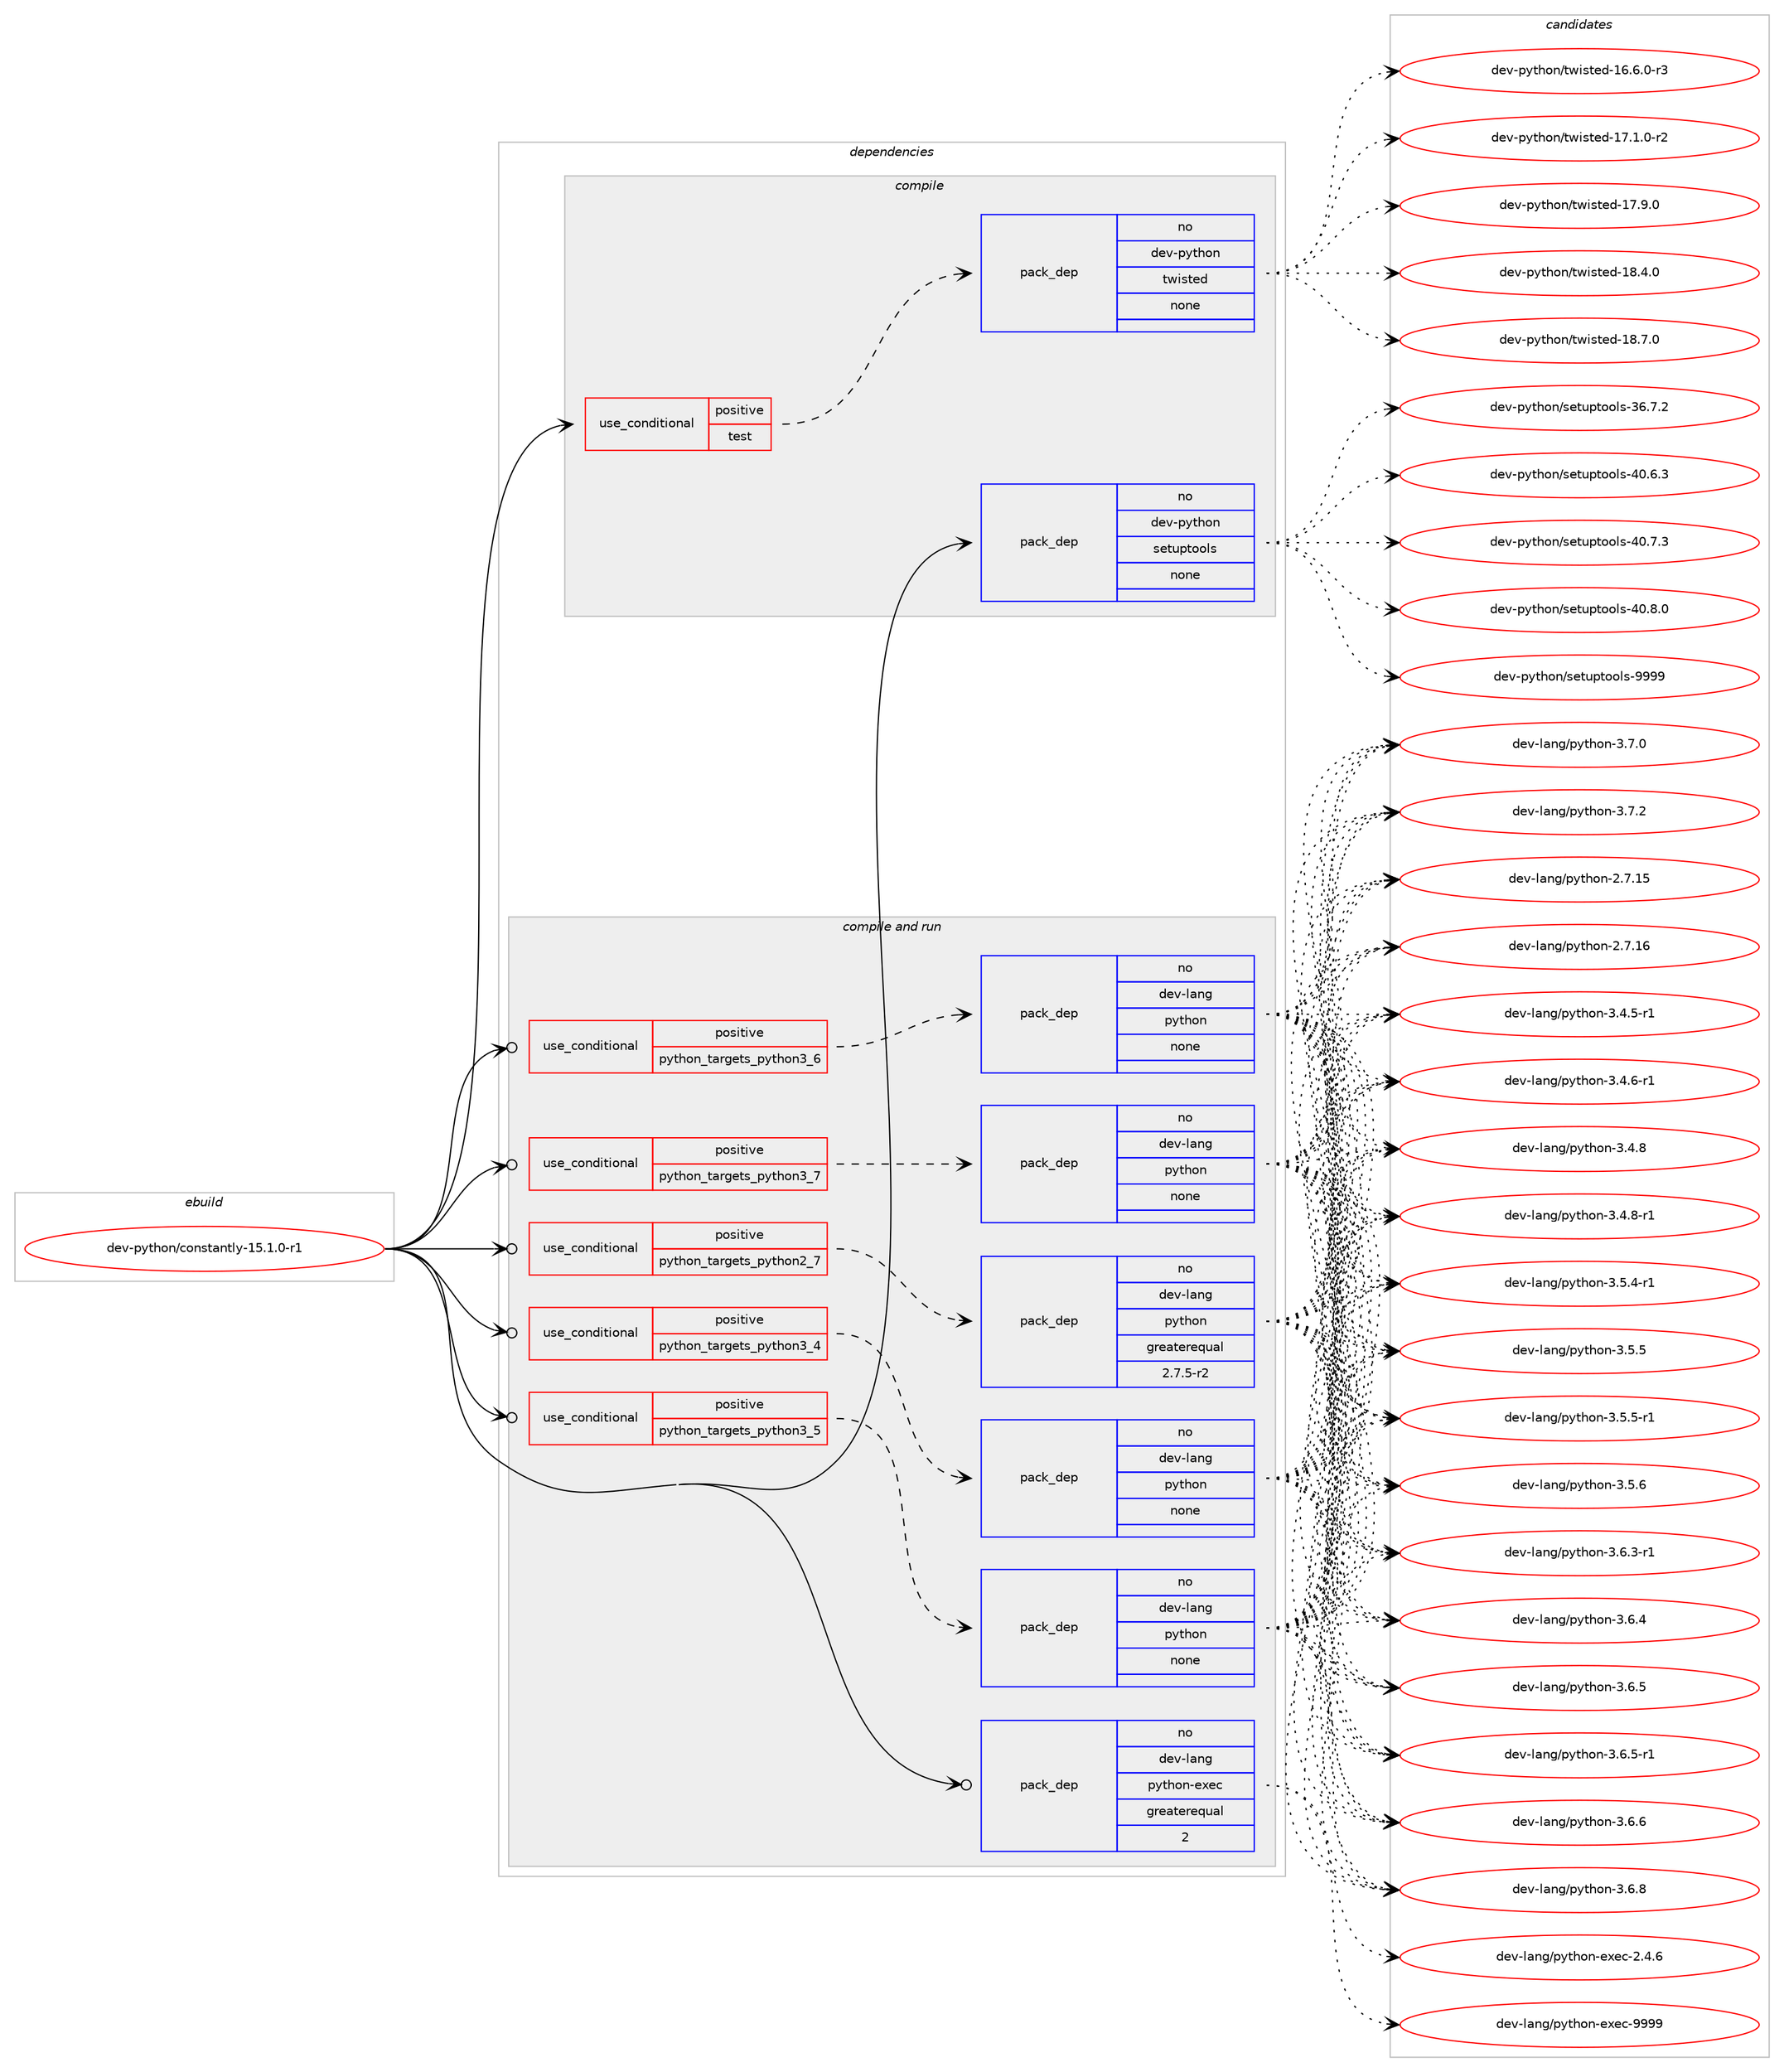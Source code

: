 digraph prolog {

# *************
# Graph options
# *************

newrank=true;
concentrate=true;
compound=true;
graph [rankdir=LR,fontname=Helvetica,fontsize=10,ranksep=1.5];#, ranksep=2.5, nodesep=0.2];
edge  [arrowhead=vee];
node  [fontname=Helvetica,fontsize=10];

# **********
# The ebuild
# **********

subgraph cluster_leftcol {
color=gray;
rank=same;
label=<<i>ebuild</i>>;
id [label="dev-python/constantly-15.1.0-r1", color=red, width=4, href="../dev-python/constantly-15.1.0-r1.svg"];
}

# ****************
# The dependencies
# ****************

subgraph cluster_midcol {
color=gray;
label=<<i>dependencies</i>>;
subgraph cluster_compile {
fillcolor="#eeeeee";
style=filled;
label=<<i>compile</i>>;
subgraph cond372667 {
dependency1404171 [label=<<TABLE BORDER="0" CELLBORDER="1" CELLSPACING="0" CELLPADDING="4"><TR><TD ROWSPAN="3" CELLPADDING="10">use_conditional</TD></TR><TR><TD>positive</TD></TR><TR><TD>test</TD></TR></TABLE>>, shape=none, color=red];
subgraph pack1008269 {
dependency1404172 [label=<<TABLE BORDER="0" CELLBORDER="1" CELLSPACING="0" CELLPADDING="4" WIDTH="220"><TR><TD ROWSPAN="6" CELLPADDING="30">pack_dep</TD></TR><TR><TD WIDTH="110">no</TD></TR><TR><TD>dev-python</TD></TR><TR><TD>twisted</TD></TR><TR><TD>none</TD></TR><TR><TD></TD></TR></TABLE>>, shape=none, color=blue];
}
dependency1404171:e -> dependency1404172:w [weight=20,style="dashed",arrowhead="vee"];
}
id:e -> dependency1404171:w [weight=20,style="solid",arrowhead="vee"];
subgraph pack1008270 {
dependency1404173 [label=<<TABLE BORDER="0" CELLBORDER="1" CELLSPACING="0" CELLPADDING="4" WIDTH="220"><TR><TD ROWSPAN="6" CELLPADDING="30">pack_dep</TD></TR><TR><TD WIDTH="110">no</TD></TR><TR><TD>dev-python</TD></TR><TR><TD>setuptools</TD></TR><TR><TD>none</TD></TR><TR><TD></TD></TR></TABLE>>, shape=none, color=blue];
}
id:e -> dependency1404173:w [weight=20,style="solid",arrowhead="vee"];
}
subgraph cluster_compileandrun {
fillcolor="#eeeeee";
style=filled;
label=<<i>compile and run</i>>;
subgraph cond372668 {
dependency1404174 [label=<<TABLE BORDER="0" CELLBORDER="1" CELLSPACING="0" CELLPADDING="4"><TR><TD ROWSPAN="3" CELLPADDING="10">use_conditional</TD></TR><TR><TD>positive</TD></TR><TR><TD>python_targets_python2_7</TD></TR></TABLE>>, shape=none, color=red];
subgraph pack1008271 {
dependency1404175 [label=<<TABLE BORDER="0" CELLBORDER="1" CELLSPACING="0" CELLPADDING="4" WIDTH="220"><TR><TD ROWSPAN="6" CELLPADDING="30">pack_dep</TD></TR><TR><TD WIDTH="110">no</TD></TR><TR><TD>dev-lang</TD></TR><TR><TD>python</TD></TR><TR><TD>greaterequal</TD></TR><TR><TD>2.7.5-r2</TD></TR></TABLE>>, shape=none, color=blue];
}
dependency1404174:e -> dependency1404175:w [weight=20,style="dashed",arrowhead="vee"];
}
id:e -> dependency1404174:w [weight=20,style="solid",arrowhead="odotvee"];
subgraph cond372669 {
dependency1404176 [label=<<TABLE BORDER="0" CELLBORDER="1" CELLSPACING="0" CELLPADDING="4"><TR><TD ROWSPAN="3" CELLPADDING="10">use_conditional</TD></TR><TR><TD>positive</TD></TR><TR><TD>python_targets_python3_4</TD></TR></TABLE>>, shape=none, color=red];
subgraph pack1008272 {
dependency1404177 [label=<<TABLE BORDER="0" CELLBORDER="1" CELLSPACING="0" CELLPADDING="4" WIDTH="220"><TR><TD ROWSPAN="6" CELLPADDING="30">pack_dep</TD></TR><TR><TD WIDTH="110">no</TD></TR><TR><TD>dev-lang</TD></TR><TR><TD>python</TD></TR><TR><TD>none</TD></TR><TR><TD></TD></TR></TABLE>>, shape=none, color=blue];
}
dependency1404176:e -> dependency1404177:w [weight=20,style="dashed",arrowhead="vee"];
}
id:e -> dependency1404176:w [weight=20,style="solid",arrowhead="odotvee"];
subgraph cond372670 {
dependency1404178 [label=<<TABLE BORDER="0" CELLBORDER="1" CELLSPACING="0" CELLPADDING="4"><TR><TD ROWSPAN="3" CELLPADDING="10">use_conditional</TD></TR><TR><TD>positive</TD></TR><TR><TD>python_targets_python3_5</TD></TR></TABLE>>, shape=none, color=red];
subgraph pack1008273 {
dependency1404179 [label=<<TABLE BORDER="0" CELLBORDER="1" CELLSPACING="0" CELLPADDING="4" WIDTH="220"><TR><TD ROWSPAN="6" CELLPADDING="30">pack_dep</TD></TR><TR><TD WIDTH="110">no</TD></TR><TR><TD>dev-lang</TD></TR><TR><TD>python</TD></TR><TR><TD>none</TD></TR><TR><TD></TD></TR></TABLE>>, shape=none, color=blue];
}
dependency1404178:e -> dependency1404179:w [weight=20,style="dashed",arrowhead="vee"];
}
id:e -> dependency1404178:w [weight=20,style="solid",arrowhead="odotvee"];
subgraph cond372671 {
dependency1404180 [label=<<TABLE BORDER="0" CELLBORDER="1" CELLSPACING="0" CELLPADDING="4"><TR><TD ROWSPAN="3" CELLPADDING="10">use_conditional</TD></TR><TR><TD>positive</TD></TR><TR><TD>python_targets_python3_6</TD></TR></TABLE>>, shape=none, color=red];
subgraph pack1008274 {
dependency1404181 [label=<<TABLE BORDER="0" CELLBORDER="1" CELLSPACING="0" CELLPADDING="4" WIDTH="220"><TR><TD ROWSPAN="6" CELLPADDING="30">pack_dep</TD></TR><TR><TD WIDTH="110">no</TD></TR><TR><TD>dev-lang</TD></TR><TR><TD>python</TD></TR><TR><TD>none</TD></TR><TR><TD></TD></TR></TABLE>>, shape=none, color=blue];
}
dependency1404180:e -> dependency1404181:w [weight=20,style="dashed",arrowhead="vee"];
}
id:e -> dependency1404180:w [weight=20,style="solid",arrowhead="odotvee"];
subgraph cond372672 {
dependency1404182 [label=<<TABLE BORDER="0" CELLBORDER="1" CELLSPACING="0" CELLPADDING="4"><TR><TD ROWSPAN="3" CELLPADDING="10">use_conditional</TD></TR><TR><TD>positive</TD></TR><TR><TD>python_targets_python3_7</TD></TR></TABLE>>, shape=none, color=red];
subgraph pack1008275 {
dependency1404183 [label=<<TABLE BORDER="0" CELLBORDER="1" CELLSPACING="0" CELLPADDING="4" WIDTH="220"><TR><TD ROWSPAN="6" CELLPADDING="30">pack_dep</TD></TR><TR><TD WIDTH="110">no</TD></TR><TR><TD>dev-lang</TD></TR><TR><TD>python</TD></TR><TR><TD>none</TD></TR><TR><TD></TD></TR></TABLE>>, shape=none, color=blue];
}
dependency1404182:e -> dependency1404183:w [weight=20,style="dashed",arrowhead="vee"];
}
id:e -> dependency1404182:w [weight=20,style="solid",arrowhead="odotvee"];
subgraph pack1008276 {
dependency1404184 [label=<<TABLE BORDER="0" CELLBORDER="1" CELLSPACING="0" CELLPADDING="4" WIDTH="220"><TR><TD ROWSPAN="6" CELLPADDING="30">pack_dep</TD></TR><TR><TD WIDTH="110">no</TD></TR><TR><TD>dev-lang</TD></TR><TR><TD>python-exec</TD></TR><TR><TD>greaterequal</TD></TR><TR><TD>2</TD></TR></TABLE>>, shape=none, color=blue];
}
id:e -> dependency1404184:w [weight=20,style="solid",arrowhead="odotvee"];
}
subgraph cluster_run {
fillcolor="#eeeeee";
style=filled;
label=<<i>run</i>>;
}
}

# **************
# The candidates
# **************

subgraph cluster_choices {
rank=same;
color=gray;
label=<<i>candidates</i>>;

subgraph choice1008269 {
color=black;
nodesep=1;
choice1001011184511212111610411111047116119105115116101100454954465446484511451 [label="dev-python/twisted-16.6.0-r3", color=red, width=4,href="../dev-python/twisted-16.6.0-r3.svg"];
choice1001011184511212111610411111047116119105115116101100454955464946484511450 [label="dev-python/twisted-17.1.0-r2", color=red, width=4,href="../dev-python/twisted-17.1.0-r2.svg"];
choice100101118451121211161041111104711611910511511610110045495546574648 [label="dev-python/twisted-17.9.0", color=red, width=4,href="../dev-python/twisted-17.9.0.svg"];
choice100101118451121211161041111104711611910511511610110045495646524648 [label="dev-python/twisted-18.4.0", color=red, width=4,href="../dev-python/twisted-18.4.0.svg"];
choice100101118451121211161041111104711611910511511610110045495646554648 [label="dev-python/twisted-18.7.0", color=red, width=4,href="../dev-python/twisted-18.7.0.svg"];
dependency1404172:e -> choice1001011184511212111610411111047116119105115116101100454954465446484511451:w [style=dotted,weight="100"];
dependency1404172:e -> choice1001011184511212111610411111047116119105115116101100454955464946484511450:w [style=dotted,weight="100"];
dependency1404172:e -> choice100101118451121211161041111104711611910511511610110045495546574648:w [style=dotted,weight="100"];
dependency1404172:e -> choice100101118451121211161041111104711611910511511610110045495646524648:w [style=dotted,weight="100"];
dependency1404172:e -> choice100101118451121211161041111104711611910511511610110045495646554648:w [style=dotted,weight="100"];
}
subgraph choice1008270 {
color=black;
nodesep=1;
choice100101118451121211161041111104711510111611711211611111110811545515446554650 [label="dev-python/setuptools-36.7.2", color=red, width=4,href="../dev-python/setuptools-36.7.2.svg"];
choice100101118451121211161041111104711510111611711211611111110811545524846544651 [label="dev-python/setuptools-40.6.3", color=red, width=4,href="../dev-python/setuptools-40.6.3.svg"];
choice100101118451121211161041111104711510111611711211611111110811545524846554651 [label="dev-python/setuptools-40.7.3", color=red, width=4,href="../dev-python/setuptools-40.7.3.svg"];
choice100101118451121211161041111104711510111611711211611111110811545524846564648 [label="dev-python/setuptools-40.8.0", color=red, width=4,href="../dev-python/setuptools-40.8.0.svg"];
choice10010111845112121116104111110471151011161171121161111111081154557575757 [label="dev-python/setuptools-9999", color=red, width=4,href="../dev-python/setuptools-9999.svg"];
dependency1404173:e -> choice100101118451121211161041111104711510111611711211611111110811545515446554650:w [style=dotted,weight="100"];
dependency1404173:e -> choice100101118451121211161041111104711510111611711211611111110811545524846544651:w [style=dotted,weight="100"];
dependency1404173:e -> choice100101118451121211161041111104711510111611711211611111110811545524846554651:w [style=dotted,weight="100"];
dependency1404173:e -> choice100101118451121211161041111104711510111611711211611111110811545524846564648:w [style=dotted,weight="100"];
dependency1404173:e -> choice10010111845112121116104111110471151011161171121161111111081154557575757:w [style=dotted,weight="100"];
}
subgraph choice1008271 {
color=black;
nodesep=1;
choice10010111845108971101034711212111610411111045504655464953 [label="dev-lang/python-2.7.15", color=red, width=4,href="../dev-lang/python-2.7.15.svg"];
choice10010111845108971101034711212111610411111045504655464954 [label="dev-lang/python-2.7.16", color=red, width=4,href="../dev-lang/python-2.7.16.svg"];
choice1001011184510897110103471121211161041111104551465246534511449 [label="dev-lang/python-3.4.5-r1", color=red, width=4,href="../dev-lang/python-3.4.5-r1.svg"];
choice1001011184510897110103471121211161041111104551465246544511449 [label="dev-lang/python-3.4.6-r1", color=red, width=4,href="../dev-lang/python-3.4.6-r1.svg"];
choice100101118451089711010347112121116104111110455146524656 [label="dev-lang/python-3.4.8", color=red, width=4,href="../dev-lang/python-3.4.8.svg"];
choice1001011184510897110103471121211161041111104551465246564511449 [label="dev-lang/python-3.4.8-r1", color=red, width=4,href="../dev-lang/python-3.4.8-r1.svg"];
choice1001011184510897110103471121211161041111104551465346524511449 [label="dev-lang/python-3.5.4-r1", color=red, width=4,href="../dev-lang/python-3.5.4-r1.svg"];
choice100101118451089711010347112121116104111110455146534653 [label="dev-lang/python-3.5.5", color=red, width=4,href="../dev-lang/python-3.5.5.svg"];
choice1001011184510897110103471121211161041111104551465346534511449 [label="dev-lang/python-3.5.5-r1", color=red, width=4,href="../dev-lang/python-3.5.5-r1.svg"];
choice100101118451089711010347112121116104111110455146534654 [label="dev-lang/python-3.5.6", color=red, width=4,href="../dev-lang/python-3.5.6.svg"];
choice1001011184510897110103471121211161041111104551465446514511449 [label="dev-lang/python-3.6.3-r1", color=red, width=4,href="../dev-lang/python-3.6.3-r1.svg"];
choice100101118451089711010347112121116104111110455146544652 [label="dev-lang/python-3.6.4", color=red, width=4,href="../dev-lang/python-3.6.4.svg"];
choice100101118451089711010347112121116104111110455146544653 [label="dev-lang/python-3.6.5", color=red, width=4,href="../dev-lang/python-3.6.5.svg"];
choice1001011184510897110103471121211161041111104551465446534511449 [label="dev-lang/python-3.6.5-r1", color=red, width=4,href="../dev-lang/python-3.6.5-r1.svg"];
choice100101118451089711010347112121116104111110455146544654 [label="dev-lang/python-3.6.6", color=red, width=4,href="../dev-lang/python-3.6.6.svg"];
choice100101118451089711010347112121116104111110455146544656 [label="dev-lang/python-3.6.8", color=red, width=4,href="../dev-lang/python-3.6.8.svg"];
choice100101118451089711010347112121116104111110455146554648 [label="dev-lang/python-3.7.0", color=red, width=4,href="../dev-lang/python-3.7.0.svg"];
choice100101118451089711010347112121116104111110455146554650 [label="dev-lang/python-3.7.2", color=red, width=4,href="../dev-lang/python-3.7.2.svg"];
dependency1404175:e -> choice10010111845108971101034711212111610411111045504655464953:w [style=dotted,weight="100"];
dependency1404175:e -> choice10010111845108971101034711212111610411111045504655464954:w [style=dotted,weight="100"];
dependency1404175:e -> choice1001011184510897110103471121211161041111104551465246534511449:w [style=dotted,weight="100"];
dependency1404175:e -> choice1001011184510897110103471121211161041111104551465246544511449:w [style=dotted,weight="100"];
dependency1404175:e -> choice100101118451089711010347112121116104111110455146524656:w [style=dotted,weight="100"];
dependency1404175:e -> choice1001011184510897110103471121211161041111104551465246564511449:w [style=dotted,weight="100"];
dependency1404175:e -> choice1001011184510897110103471121211161041111104551465346524511449:w [style=dotted,weight="100"];
dependency1404175:e -> choice100101118451089711010347112121116104111110455146534653:w [style=dotted,weight="100"];
dependency1404175:e -> choice1001011184510897110103471121211161041111104551465346534511449:w [style=dotted,weight="100"];
dependency1404175:e -> choice100101118451089711010347112121116104111110455146534654:w [style=dotted,weight="100"];
dependency1404175:e -> choice1001011184510897110103471121211161041111104551465446514511449:w [style=dotted,weight="100"];
dependency1404175:e -> choice100101118451089711010347112121116104111110455146544652:w [style=dotted,weight="100"];
dependency1404175:e -> choice100101118451089711010347112121116104111110455146544653:w [style=dotted,weight="100"];
dependency1404175:e -> choice1001011184510897110103471121211161041111104551465446534511449:w [style=dotted,weight="100"];
dependency1404175:e -> choice100101118451089711010347112121116104111110455146544654:w [style=dotted,weight="100"];
dependency1404175:e -> choice100101118451089711010347112121116104111110455146544656:w [style=dotted,weight="100"];
dependency1404175:e -> choice100101118451089711010347112121116104111110455146554648:w [style=dotted,weight="100"];
dependency1404175:e -> choice100101118451089711010347112121116104111110455146554650:w [style=dotted,weight="100"];
}
subgraph choice1008272 {
color=black;
nodesep=1;
choice10010111845108971101034711212111610411111045504655464953 [label="dev-lang/python-2.7.15", color=red, width=4,href="../dev-lang/python-2.7.15.svg"];
choice10010111845108971101034711212111610411111045504655464954 [label="dev-lang/python-2.7.16", color=red, width=4,href="../dev-lang/python-2.7.16.svg"];
choice1001011184510897110103471121211161041111104551465246534511449 [label="dev-lang/python-3.4.5-r1", color=red, width=4,href="../dev-lang/python-3.4.5-r1.svg"];
choice1001011184510897110103471121211161041111104551465246544511449 [label="dev-lang/python-3.4.6-r1", color=red, width=4,href="../dev-lang/python-3.4.6-r1.svg"];
choice100101118451089711010347112121116104111110455146524656 [label="dev-lang/python-3.4.8", color=red, width=4,href="../dev-lang/python-3.4.8.svg"];
choice1001011184510897110103471121211161041111104551465246564511449 [label="dev-lang/python-3.4.8-r1", color=red, width=4,href="../dev-lang/python-3.4.8-r1.svg"];
choice1001011184510897110103471121211161041111104551465346524511449 [label="dev-lang/python-3.5.4-r1", color=red, width=4,href="../dev-lang/python-3.5.4-r1.svg"];
choice100101118451089711010347112121116104111110455146534653 [label="dev-lang/python-3.5.5", color=red, width=4,href="../dev-lang/python-3.5.5.svg"];
choice1001011184510897110103471121211161041111104551465346534511449 [label="dev-lang/python-3.5.5-r1", color=red, width=4,href="../dev-lang/python-3.5.5-r1.svg"];
choice100101118451089711010347112121116104111110455146534654 [label="dev-lang/python-3.5.6", color=red, width=4,href="../dev-lang/python-3.5.6.svg"];
choice1001011184510897110103471121211161041111104551465446514511449 [label="dev-lang/python-3.6.3-r1", color=red, width=4,href="../dev-lang/python-3.6.3-r1.svg"];
choice100101118451089711010347112121116104111110455146544652 [label="dev-lang/python-3.6.4", color=red, width=4,href="../dev-lang/python-3.6.4.svg"];
choice100101118451089711010347112121116104111110455146544653 [label="dev-lang/python-3.6.5", color=red, width=4,href="../dev-lang/python-3.6.5.svg"];
choice1001011184510897110103471121211161041111104551465446534511449 [label="dev-lang/python-3.6.5-r1", color=red, width=4,href="../dev-lang/python-3.6.5-r1.svg"];
choice100101118451089711010347112121116104111110455146544654 [label="dev-lang/python-3.6.6", color=red, width=4,href="../dev-lang/python-3.6.6.svg"];
choice100101118451089711010347112121116104111110455146544656 [label="dev-lang/python-3.6.8", color=red, width=4,href="../dev-lang/python-3.6.8.svg"];
choice100101118451089711010347112121116104111110455146554648 [label="dev-lang/python-3.7.0", color=red, width=4,href="../dev-lang/python-3.7.0.svg"];
choice100101118451089711010347112121116104111110455146554650 [label="dev-lang/python-3.7.2", color=red, width=4,href="../dev-lang/python-3.7.2.svg"];
dependency1404177:e -> choice10010111845108971101034711212111610411111045504655464953:w [style=dotted,weight="100"];
dependency1404177:e -> choice10010111845108971101034711212111610411111045504655464954:w [style=dotted,weight="100"];
dependency1404177:e -> choice1001011184510897110103471121211161041111104551465246534511449:w [style=dotted,weight="100"];
dependency1404177:e -> choice1001011184510897110103471121211161041111104551465246544511449:w [style=dotted,weight="100"];
dependency1404177:e -> choice100101118451089711010347112121116104111110455146524656:w [style=dotted,weight="100"];
dependency1404177:e -> choice1001011184510897110103471121211161041111104551465246564511449:w [style=dotted,weight="100"];
dependency1404177:e -> choice1001011184510897110103471121211161041111104551465346524511449:w [style=dotted,weight="100"];
dependency1404177:e -> choice100101118451089711010347112121116104111110455146534653:w [style=dotted,weight="100"];
dependency1404177:e -> choice1001011184510897110103471121211161041111104551465346534511449:w [style=dotted,weight="100"];
dependency1404177:e -> choice100101118451089711010347112121116104111110455146534654:w [style=dotted,weight="100"];
dependency1404177:e -> choice1001011184510897110103471121211161041111104551465446514511449:w [style=dotted,weight="100"];
dependency1404177:e -> choice100101118451089711010347112121116104111110455146544652:w [style=dotted,weight="100"];
dependency1404177:e -> choice100101118451089711010347112121116104111110455146544653:w [style=dotted,weight="100"];
dependency1404177:e -> choice1001011184510897110103471121211161041111104551465446534511449:w [style=dotted,weight="100"];
dependency1404177:e -> choice100101118451089711010347112121116104111110455146544654:w [style=dotted,weight="100"];
dependency1404177:e -> choice100101118451089711010347112121116104111110455146544656:w [style=dotted,weight="100"];
dependency1404177:e -> choice100101118451089711010347112121116104111110455146554648:w [style=dotted,weight="100"];
dependency1404177:e -> choice100101118451089711010347112121116104111110455146554650:w [style=dotted,weight="100"];
}
subgraph choice1008273 {
color=black;
nodesep=1;
choice10010111845108971101034711212111610411111045504655464953 [label="dev-lang/python-2.7.15", color=red, width=4,href="../dev-lang/python-2.7.15.svg"];
choice10010111845108971101034711212111610411111045504655464954 [label="dev-lang/python-2.7.16", color=red, width=4,href="../dev-lang/python-2.7.16.svg"];
choice1001011184510897110103471121211161041111104551465246534511449 [label="dev-lang/python-3.4.5-r1", color=red, width=4,href="../dev-lang/python-3.4.5-r1.svg"];
choice1001011184510897110103471121211161041111104551465246544511449 [label="dev-lang/python-3.4.6-r1", color=red, width=4,href="../dev-lang/python-3.4.6-r1.svg"];
choice100101118451089711010347112121116104111110455146524656 [label="dev-lang/python-3.4.8", color=red, width=4,href="../dev-lang/python-3.4.8.svg"];
choice1001011184510897110103471121211161041111104551465246564511449 [label="dev-lang/python-3.4.8-r1", color=red, width=4,href="../dev-lang/python-3.4.8-r1.svg"];
choice1001011184510897110103471121211161041111104551465346524511449 [label="dev-lang/python-3.5.4-r1", color=red, width=4,href="../dev-lang/python-3.5.4-r1.svg"];
choice100101118451089711010347112121116104111110455146534653 [label="dev-lang/python-3.5.5", color=red, width=4,href="../dev-lang/python-3.5.5.svg"];
choice1001011184510897110103471121211161041111104551465346534511449 [label="dev-lang/python-3.5.5-r1", color=red, width=4,href="../dev-lang/python-3.5.5-r1.svg"];
choice100101118451089711010347112121116104111110455146534654 [label="dev-lang/python-3.5.6", color=red, width=4,href="../dev-lang/python-3.5.6.svg"];
choice1001011184510897110103471121211161041111104551465446514511449 [label="dev-lang/python-3.6.3-r1", color=red, width=4,href="../dev-lang/python-3.6.3-r1.svg"];
choice100101118451089711010347112121116104111110455146544652 [label="dev-lang/python-3.6.4", color=red, width=4,href="../dev-lang/python-3.6.4.svg"];
choice100101118451089711010347112121116104111110455146544653 [label="dev-lang/python-3.6.5", color=red, width=4,href="../dev-lang/python-3.6.5.svg"];
choice1001011184510897110103471121211161041111104551465446534511449 [label="dev-lang/python-3.6.5-r1", color=red, width=4,href="../dev-lang/python-3.6.5-r1.svg"];
choice100101118451089711010347112121116104111110455146544654 [label="dev-lang/python-3.6.6", color=red, width=4,href="../dev-lang/python-3.6.6.svg"];
choice100101118451089711010347112121116104111110455146544656 [label="dev-lang/python-3.6.8", color=red, width=4,href="../dev-lang/python-3.6.8.svg"];
choice100101118451089711010347112121116104111110455146554648 [label="dev-lang/python-3.7.0", color=red, width=4,href="../dev-lang/python-3.7.0.svg"];
choice100101118451089711010347112121116104111110455146554650 [label="dev-lang/python-3.7.2", color=red, width=4,href="../dev-lang/python-3.7.2.svg"];
dependency1404179:e -> choice10010111845108971101034711212111610411111045504655464953:w [style=dotted,weight="100"];
dependency1404179:e -> choice10010111845108971101034711212111610411111045504655464954:w [style=dotted,weight="100"];
dependency1404179:e -> choice1001011184510897110103471121211161041111104551465246534511449:w [style=dotted,weight="100"];
dependency1404179:e -> choice1001011184510897110103471121211161041111104551465246544511449:w [style=dotted,weight="100"];
dependency1404179:e -> choice100101118451089711010347112121116104111110455146524656:w [style=dotted,weight="100"];
dependency1404179:e -> choice1001011184510897110103471121211161041111104551465246564511449:w [style=dotted,weight="100"];
dependency1404179:e -> choice1001011184510897110103471121211161041111104551465346524511449:w [style=dotted,weight="100"];
dependency1404179:e -> choice100101118451089711010347112121116104111110455146534653:w [style=dotted,weight="100"];
dependency1404179:e -> choice1001011184510897110103471121211161041111104551465346534511449:w [style=dotted,weight="100"];
dependency1404179:e -> choice100101118451089711010347112121116104111110455146534654:w [style=dotted,weight="100"];
dependency1404179:e -> choice1001011184510897110103471121211161041111104551465446514511449:w [style=dotted,weight="100"];
dependency1404179:e -> choice100101118451089711010347112121116104111110455146544652:w [style=dotted,weight="100"];
dependency1404179:e -> choice100101118451089711010347112121116104111110455146544653:w [style=dotted,weight="100"];
dependency1404179:e -> choice1001011184510897110103471121211161041111104551465446534511449:w [style=dotted,weight="100"];
dependency1404179:e -> choice100101118451089711010347112121116104111110455146544654:w [style=dotted,weight="100"];
dependency1404179:e -> choice100101118451089711010347112121116104111110455146544656:w [style=dotted,weight="100"];
dependency1404179:e -> choice100101118451089711010347112121116104111110455146554648:w [style=dotted,weight="100"];
dependency1404179:e -> choice100101118451089711010347112121116104111110455146554650:w [style=dotted,weight="100"];
}
subgraph choice1008274 {
color=black;
nodesep=1;
choice10010111845108971101034711212111610411111045504655464953 [label="dev-lang/python-2.7.15", color=red, width=4,href="../dev-lang/python-2.7.15.svg"];
choice10010111845108971101034711212111610411111045504655464954 [label="dev-lang/python-2.7.16", color=red, width=4,href="../dev-lang/python-2.7.16.svg"];
choice1001011184510897110103471121211161041111104551465246534511449 [label="dev-lang/python-3.4.5-r1", color=red, width=4,href="../dev-lang/python-3.4.5-r1.svg"];
choice1001011184510897110103471121211161041111104551465246544511449 [label="dev-lang/python-3.4.6-r1", color=red, width=4,href="../dev-lang/python-3.4.6-r1.svg"];
choice100101118451089711010347112121116104111110455146524656 [label="dev-lang/python-3.4.8", color=red, width=4,href="../dev-lang/python-3.4.8.svg"];
choice1001011184510897110103471121211161041111104551465246564511449 [label="dev-lang/python-3.4.8-r1", color=red, width=4,href="../dev-lang/python-3.4.8-r1.svg"];
choice1001011184510897110103471121211161041111104551465346524511449 [label="dev-lang/python-3.5.4-r1", color=red, width=4,href="../dev-lang/python-3.5.4-r1.svg"];
choice100101118451089711010347112121116104111110455146534653 [label="dev-lang/python-3.5.5", color=red, width=4,href="../dev-lang/python-3.5.5.svg"];
choice1001011184510897110103471121211161041111104551465346534511449 [label="dev-lang/python-3.5.5-r1", color=red, width=4,href="../dev-lang/python-3.5.5-r1.svg"];
choice100101118451089711010347112121116104111110455146534654 [label="dev-lang/python-3.5.6", color=red, width=4,href="../dev-lang/python-3.5.6.svg"];
choice1001011184510897110103471121211161041111104551465446514511449 [label="dev-lang/python-3.6.3-r1", color=red, width=4,href="../dev-lang/python-3.6.3-r1.svg"];
choice100101118451089711010347112121116104111110455146544652 [label="dev-lang/python-3.6.4", color=red, width=4,href="../dev-lang/python-3.6.4.svg"];
choice100101118451089711010347112121116104111110455146544653 [label="dev-lang/python-3.6.5", color=red, width=4,href="../dev-lang/python-3.6.5.svg"];
choice1001011184510897110103471121211161041111104551465446534511449 [label="dev-lang/python-3.6.5-r1", color=red, width=4,href="../dev-lang/python-3.6.5-r1.svg"];
choice100101118451089711010347112121116104111110455146544654 [label="dev-lang/python-3.6.6", color=red, width=4,href="../dev-lang/python-3.6.6.svg"];
choice100101118451089711010347112121116104111110455146544656 [label="dev-lang/python-3.6.8", color=red, width=4,href="../dev-lang/python-3.6.8.svg"];
choice100101118451089711010347112121116104111110455146554648 [label="dev-lang/python-3.7.0", color=red, width=4,href="../dev-lang/python-3.7.0.svg"];
choice100101118451089711010347112121116104111110455146554650 [label="dev-lang/python-3.7.2", color=red, width=4,href="../dev-lang/python-3.7.2.svg"];
dependency1404181:e -> choice10010111845108971101034711212111610411111045504655464953:w [style=dotted,weight="100"];
dependency1404181:e -> choice10010111845108971101034711212111610411111045504655464954:w [style=dotted,weight="100"];
dependency1404181:e -> choice1001011184510897110103471121211161041111104551465246534511449:w [style=dotted,weight="100"];
dependency1404181:e -> choice1001011184510897110103471121211161041111104551465246544511449:w [style=dotted,weight="100"];
dependency1404181:e -> choice100101118451089711010347112121116104111110455146524656:w [style=dotted,weight="100"];
dependency1404181:e -> choice1001011184510897110103471121211161041111104551465246564511449:w [style=dotted,weight="100"];
dependency1404181:e -> choice1001011184510897110103471121211161041111104551465346524511449:w [style=dotted,weight="100"];
dependency1404181:e -> choice100101118451089711010347112121116104111110455146534653:w [style=dotted,weight="100"];
dependency1404181:e -> choice1001011184510897110103471121211161041111104551465346534511449:w [style=dotted,weight="100"];
dependency1404181:e -> choice100101118451089711010347112121116104111110455146534654:w [style=dotted,weight="100"];
dependency1404181:e -> choice1001011184510897110103471121211161041111104551465446514511449:w [style=dotted,weight="100"];
dependency1404181:e -> choice100101118451089711010347112121116104111110455146544652:w [style=dotted,weight="100"];
dependency1404181:e -> choice100101118451089711010347112121116104111110455146544653:w [style=dotted,weight="100"];
dependency1404181:e -> choice1001011184510897110103471121211161041111104551465446534511449:w [style=dotted,weight="100"];
dependency1404181:e -> choice100101118451089711010347112121116104111110455146544654:w [style=dotted,weight="100"];
dependency1404181:e -> choice100101118451089711010347112121116104111110455146544656:w [style=dotted,weight="100"];
dependency1404181:e -> choice100101118451089711010347112121116104111110455146554648:w [style=dotted,weight="100"];
dependency1404181:e -> choice100101118451089711010347112121116104111110455146554650:w [style=dotted,weight="100"];
}
subgraph choice1008275 {
color=black;
nodesep=1;
choice10010111845108971101034711212111610411111045504655464953 [label="dev-lang/python-2.7.15", color=red, width=4,href="../dev-lang/python-2.7.15.svg"];
choice10010111845108971101034711212111610411111045504655464954 [label="dev-lang/python-2.7.16", color=red, width=4,href="../dev-lang/python-2.7.16.svg"];
choice1001011184510897110103471121211161041111104551465246534511449 [label="dev-lang/python-3.4.5-r1", color=red, width=4,href="../dev-lang/python-3.4.5-r1.svg"];
choice1001011184510897110103471121211161041111104551465246544511449 [label="dev-lang/python-3.4.6-r1", color=red, width=4,href="../dev-lang/python-3.4.6-r1.svg"];
choice100101118451089711010347112121116104111110455146524656 [label="dev-lang/python-3.4.8", color=red, width=4,href="../dev-lang/python-3.4.8.svg"];
choice1001011184510897110103471121211161041111104551465246564511449 [label="dev-lang/python-3.4.8-r1", color=red, width=4,href="../dev-lang/python-3.4.8-r1.svg"];
choice1001011184510897110103471121211161041111104551465346524511449 [label="dev-lang/python-3.5.4-r1", color=red, width=4,href="../dev-lang/python-3.5.4-r1.svg"];
choice100101118451089711010347112121116104111110455146534653 [label="dev-lang/python-3.5.5", color=red, width=4,href="../dev-lang/python-3.5.5.svg"];
choice1001011184510897110103471121211161041111104551465346534511449 [label="dev-lang/python-3.5.5-r1", color=red, width=4,href="../dev-lang/python-3.5.5-r1.svg"];
choice100101118451089711010347112121116104111110455146534654 [label="dev-lang/python-3.5.6", color=red, width=4,href="../dev-lang/python-3.5.6.svg"];
choice1001011184510897110103471121211161041111104551465446514511449 [label="dev-lang/python-3.6.3-r1", color=red, width=4,href="../dev-lang/python-3.6.3-r1.svg"];
choice100101118451089711010347112121116104111110455146544652 [label="dev-lang/python-3.6.4", color=red, width=4,href="../dev-lang/python-3.6.4.svg"];
choice100101118451089711010347112121116104111110455146544653 [label="dev-lang/python-3.6.5", color=red, width=4,href="../dev-lang/python-3.6.5.svg"];
choice1001011184510897110103471121211161041111104551465446534511449 [label="dev-lang/python-3.6.5-r1", color=red, width=4,href="../dev-lang/python-3.6.5-r1.svg"];
choice100101118451089711010347112121116104111110455146544654 [label="dev-lang/python-3.6.6", color=red, width=4,href="../dev-lang/python-3.6.6.svg"];
choice100101118451089711010347112121116104111110455146544656 [label="dev-lang/python-3.6.8", color=red, width=4,href="../dev-lang/python-3.6.8.svg"];
choice100101118451089711010347112121116104111110455146554648 [label="dev-lang/python-3.7.0", color=red, width=4,href="../dev-lang/python-3.7.0.svg"];
choice100101118451089711010347112121116104111110455146554650 [label="dev-lang/python-3.7.2", color=red, width=4,href="../dev-lang/python-3.7.2.svg"];
dependency1404183:e -> choice10010111845108971101034711212111610411111045504655464953:w [style=dotted,weight="100"];
dependency1404183:e -> choice10010111845108971101034711212111610411111045504655464954:w [style=dotted,weight="100"];
dependency1404183:e -> choice1001011184510897110103471121211161041111104551465246534511449:w [style=dotted,weight="100"];
dependency1404183:e -> choice1001011184510897110103471121211161041111104551465246544511449:w [style=dotted,weight="100"];
dependency1404183:e -> choice100101118451089711010347112121116104111110455146524656:w [style=dotted,weight="100"];
dependency1404183:e -> choice1001011184510897110103471121211161041111104551465246564511449:w [style=dotted,weight="100"];
dependency1404183:e -> choice1001011184510897110103471121211161041111104551465346524511449:w [style=dotted,weight="100"];
dependency1404183:e -> choice100101118451089711010347112121116104111110455146534653:w [style=dotted,weight="100"];
dependency1404183:e -> choice1001011184510897110103471121211161041111104551465346534511449:w [style=dotted,weight="100"];
dependency1404183:e -> choice100101118451089711010347112121116104111110455146534654:w [style=dotted,weight="100"];
dependency1404183:e -> choice1001011184510897110103471121211161041111104551465446514511449:w [style=dotted,weight="100"];
dependency1404183:e -> choice100101118451089711010347112121116104111110455146544652:w [style=dotted,weight="100"];
dependency1404183:e -> choice100101118451089711010347112121116104111110455146544653:w [style=dotted,weight="100"];
dependency1404183:e -> choice1001011184510897110103471121211161041111104551465446534511449:w [style=dotted,weight="100"];
dependency1404183:e -> choice100101118451089711010347112121116104111110455146544654:w [style=dotted,weight="100"];
dependency1404183:e -> choice100101118451089711010347112121116104111110455146544656:w [style=dotted,weight="100"];
dependency1404183:e -> choice100101118451089711010347112121116104111110455146554648:w [style=dotted,weight="100"];
dependency1404183:e -> choice100101118451089711010347112121116104111110455146554650:w [style=dotted,weight="100"];
}
subgraph choice1008276 {
color=black;
nodesep=1;
choice1001011184510897110103471121211161041111104510112010199455046524654 [label="dev-lang/python-exec-2.4.6", color=red, width=4,href="../dev-lang/python-exec-2.4.6.svg"];
choice10010111845108971101034711212111610411111045101120101994557575757 [label="dev-lang/python-exec-9999", color=red, width=4,href="../dev-lang/python-exec-9999.svg"];
dependency1404184:e -> choice1001011184510897110103471121211161041111104510112010199455046524654:w [style=dotted,weight="100"];
dependency1404184:e -> choice10010111845108971101034711212111610411111045101120101994557575757:w [style=dotted,weight="100"];
}
}

}
